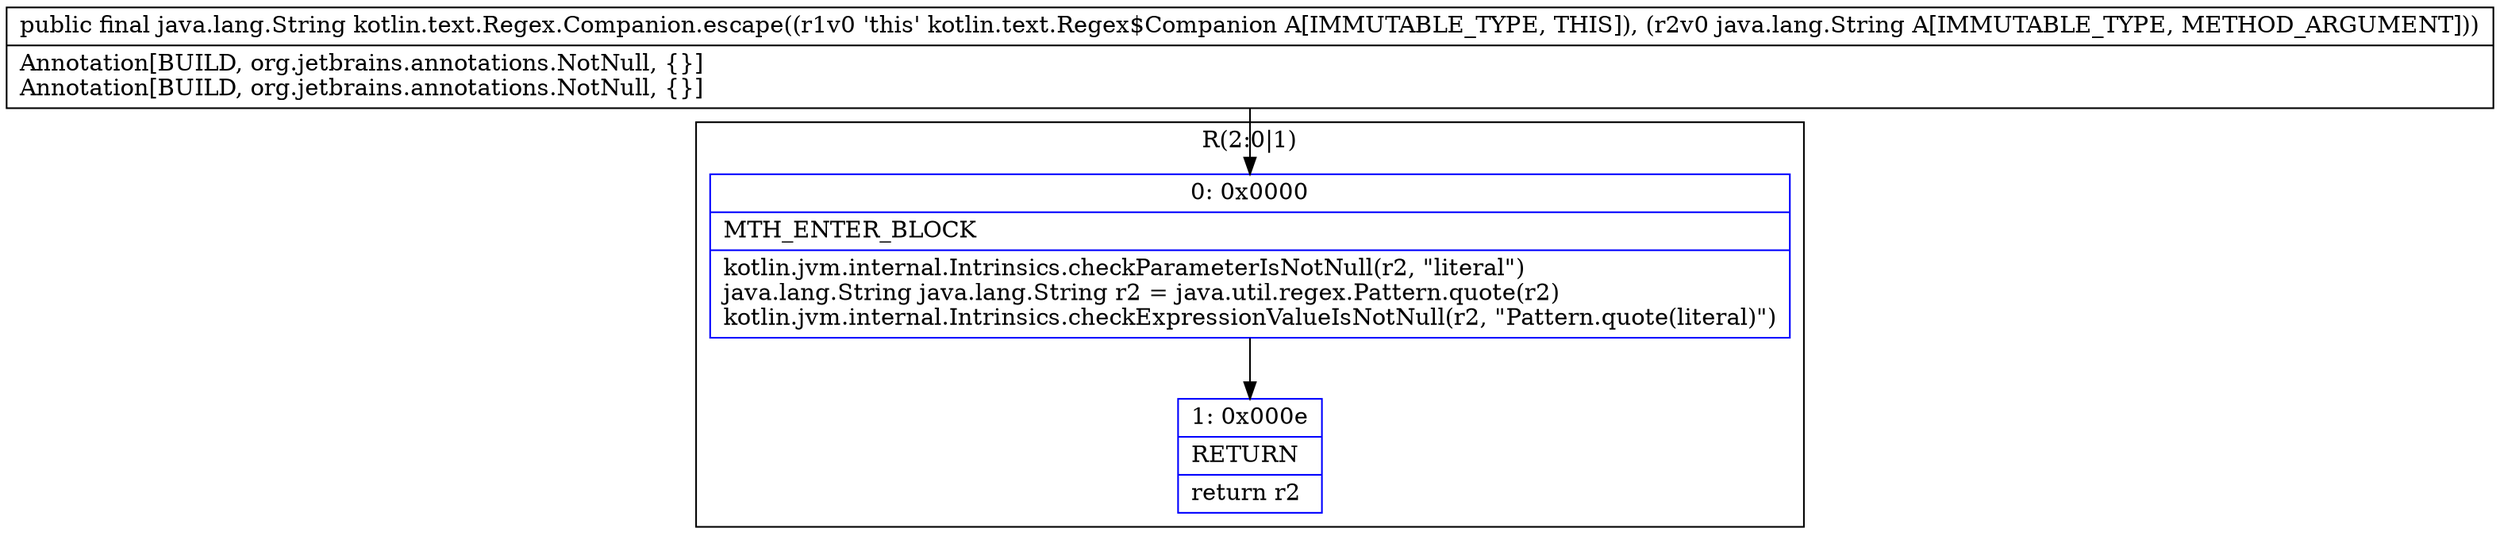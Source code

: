 digraph "CFG forkotlin.text.Regex.Companion.escape(Ljava\/lang\/String;)Ljava\/lang\/String;" {
subgraph cluster_Region_1572889280 {
label = "R(2:0|1)";
node [shape=record,color=blue];
Node_0 [shape=record,label="{0\:\ 0x0000|MTH_ENTER_BLOCK\l|kotlin.jvm.internal.Intrinsics.checkParameterIsNotNull(r2, \"literal\")\ljava.lang.String java.lang.String r2 = java.util.regex.Pattern.quote(r2)\lkotlin.jvm.internal.Intrinsics.checkExpressionValueIsNotNull(r2, \"Pattern.quote(literal)\")\l}"];
Node_1 [shape=record,label="{1\:\ 0x000e|RETURN\l|return r2\l}"];
}
MethodNode[shape=record,label="{public final java.lang.String kotlin.text.Regex.Companion.escape((r1v0 'this' kotlin.text.Regex$Companion A[IMMUTABLE_TYPE, THIS]), (r2v0 java.lang.String A[IMMUTABLE_TYPE, METHOD_ARGUMENT]))  | Annotation[BUILD, org.jetbrains.annotations.NotNull, \{\}]\lAnnotation[BUILD, org.jetbrains.annotations.NotNull, \{\}]\l}"];
MethodNode -> Node_0;
Node_0 -> Node_1;
}

